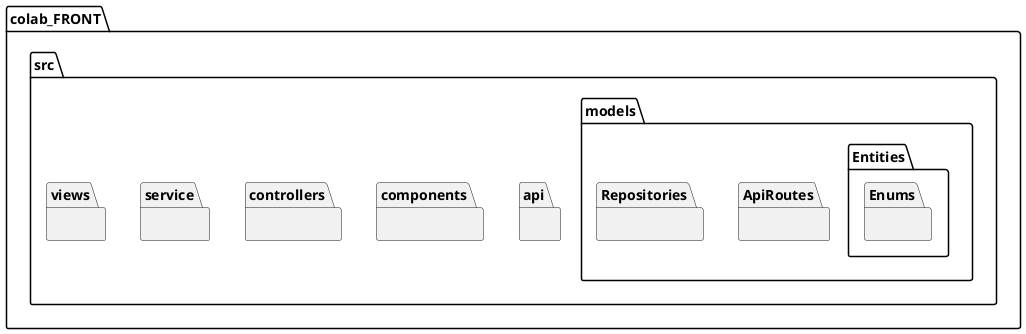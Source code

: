 @startuml

package colab_FRONT {

    package src 
    {

        package api { }
        package components { }
        package controllers { }

        package models 
        {
            package ApiRoutes { }
            package Entities 
            { 
                package Enums { }
            }

            package Repositories { }

        }

        package service { }
        package views { }
    }
}
@enduml